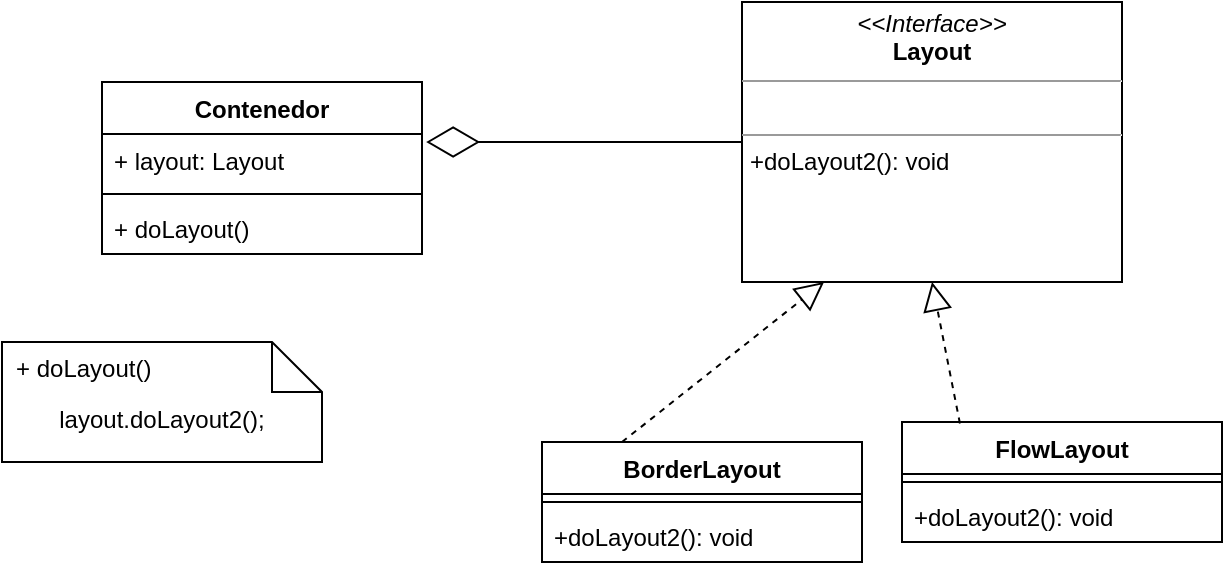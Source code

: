 <mxfile version="14.1.8" type="device"><diagram id="ve1Wa7sMDYgZSYD1QPWy" name="Página-1"><mxGraphModel dx="796" dy="504" grid="1" gridSize="10" guides="1" tooltips="1" connect="1" arrows="1" fold="1" page="1" pageScale="1" pageWidth="827" pageHeight="1169" math="0" shadow="0"><root><mxCell id="0"/><mxCell id="1" parent="0"/><mxCell id="sMiWSnn7vfi3FvLwpuXX-1" value="Contenedor&#10;" style="swimlane;fontStyle=1;align=center;verticalAlign=top;childLayout=stackLayout;horizontal=1;startSize=26;horizontalStack=0;resizeParent=1;resizeParentMax=0;resizeLast=0;collapsible=1;marginBottom=0;" vertex="1" parent="1"><mxGeometry x="140" y="160" width="160" height="86" as="geometry"/></mxCell><mxCell id="sMiWSnn7vfi3FvLwpuXX-2" value="+ layout: Layout" style="text;strokeColor=none;fillColor=none;align=left;verticalAlign=top;spacingLeft=4;spacingRight=4;overflow=hidden;rotatable=0;points=[[0,0.5],[1,0.5]];portConstraint=eastwest;" vertex="1" parent="sMiWSnn7vfi3FvLwpuXX-1"><mxGeometry y="26" width="160" height="26" as="geometry"/></mxCell><mxCell id="sMiWSnn7vfi3FvLwpuXX-3" value="" style="line;strokeWidth=1;fillColor=none;align=left;verticalAlign=middle;spacingTop=-1;spacingLeft=3;spacingRight=3;rotatable=0;labelPosition=right;points=[];portConstraint=eastwest;" vertex="1" parent="sMiWSnn7vfi3FvLwpuXX-1"><mxGeometry y="52" width="160" height="8" as="geometry"/></mxCell><mxCell id="sMiWSnn7vfi3FvLwpuXX-4" value="+ doLayout()" style="text;strokeColor=none;fillColor=none;align=left;verticalAlign=top;spacingLeft=4;spacingRight=4;overflow=hidden;rotatable=0;points=[[0,0.5],[1,0.5]];portConstraint=eastwest;" vertex="1" parent="sMiWSnn7vfi3FvLwpuXX-1"><mxGeometry y="60" width="160" height="26" as="geometry"/></mxCell><mxCell id="sMiWSnn7vfi3FvLwpuXX-5" value="&lt;p style=&quot;margin: 0px ; margin-top: 4px ; text-align: center&quot;&gt;&lt;i&gt;&amp;lt;&amp;lt;Interface&amp;gt;&amp;gt;&lt;/i&gt;&lt;br&gt;&lt;b&gt;Layout&lt;/b&gt;&lt;/p&gt;&lt;hr size=&quot;1&quot;&gt;&lt;p style=&quot;margin: 0px ; margin-left: 4px&quot;&gt;&lt;br&gt;&lt;/p&gt;&lt;hr size=&quot;1&quot;&gt;&lt;p style=&quot;margin: 0px ; margin-left: 4px&quot;&gt;+doLayout2(): void&lt;/p&gt;&lt;p style=&quot;margin: 0px ; margin-left: 4px&quot;&gt;&lt;br&gt;&lt;/p&gt;" style="verticalAlign=top;align=left;overflow=fill;fontSize=12;fontFamily=Helvetica;html=1;" vertex="1" parent="1"><mxGeometry x="460" y="120" width="190" height="140" as="geometry"/></mxCell><mxCell id="sMiWSnn7vfi3FvLwpuXX-6" value="BorderLayout&#10;" style="swimlane;fontStyle=1;align=center;verticalAlign=top;childLayout=stackLayout;horizontal=1;startSize=26;horizontalStack=0;resizeParent=1;resizeParentMax=0;resizeLast=0;collapsible=1;marginBottom=0;" vertex="1" parent="1"><mxGeometry x="360" y="340" width="160" height="60" as="geometry"/></mxCell><mxCell id="sMiWSnn7vfi3FvLwpuXX-8" value="" style="line;strokeWidth=1;fillColor=none;align=left;verticalAlign=middle;spacingTop=-1;spacingLeft=3;spacingRight=3;rotatable=0;labelPosition=right;points=[];portConstraint=eastwest;" vertex="1" parent="sMiWSnn7vfi3FvLwpuXX-6"><mxGeometry y="26" width="160" height="8" as="geometry"/></mxCell><mxCell id="sMiWSnn7vfi3FvLwpuXX-9" value="+doLayout2(): void&#10;" style="text;strokeColor=none;fillColor=none;align=left;verticalAlign=top;spacingLeft=4;spacingRight=4;overflow=hidden;rotatable=0;points=[[0,0.5],[1,0.5]];portConstraint=eastwest;" vertex="1" parent="sMiWSnn7vfi3FvLwpuXX-6"><mxGeometry y="34" width="160" height="26" as="geometry"/></mxCell><mxCell id="sMiWSnn7vfi3FvLwpuXX-10" value="" style="endArrow=block;dashed=1;endFill=0;endSize=12;html=1;exitX=0.25;exitY=0;exitDx=0;exitDy=0;entryX=0.216;entryY=1;entryDx=0;entryDy=0;entryPerimeter=0;" edge="1" parent="1" source="sMiWSnn7vfi3FvLwpuXX-6" target="sMiWSnn7vfi3FvLwpuXX-5"><mxGeometry width="160" relative="1" as="geometry"><mxPoint x="330" y="260" as="sourcePoint"/><mxPoint x="490" y="260" as="targetPoint"/></mxGeometry></mxCell><mxCell id="sMiWSnn7vfi3FvLwpuXX-11" value="FlowLayout&#10;" style="swimlane;fontStyle=1;align=center;verticalAlign=top;childLayout=stackLayout;horizontal=1;startSize=26;horizontalStack=0;resizeParent=1;resizeParentMax=0;resizeLast=0;collapsible=1;marginBottom=0;" vertex="1" parent="1"><mxGeometry x="540" y="330" width="160" height="60" as="geometry"/></mxCell><mxCell id="sMiWSnn7vfi3FvLwpuXX-13" value="" style="line;strokeWidth=1;fillColor=none;align=left;verticalAlign=middle;spacingTop=-1;spacingLeft=3;spacingRight=3;rotatable=0;labelPosition=right;points=[];portConstraint=eastwest;" vertex="1" parent="sMiWSnn7vfi3FvLwpuXX-11"><mxGeometry y="26" width="160" height="8" as="geometry"/></mxCell><mxCell id="sMiWSnn7vfi3FvLwpuXX-14" value="+doLayout2(): void&#10;" style="text;strokeColor=none;fillColor=none;align=left;verticalAlign=top;spacingLeft=4;spacingRight=4;overflow=hidden;rotatable=0;points=[[0,0.5],[1,0.5]];portConstraint=eastwest;" vertex="1" parent="sMiWSnn7vfi3FvLwpuXX-11"><mxGeometry y="34" width="160" height="26" as="geometry"/></mxCell><mxCell id="sMiWSnn7vfi3FvLwpuXX-15" value="" style="endArrow=block;dashed=1;endFill=0;endSize=12;html=1;exitX=0.181;exitY=0.012;exitDx=0;exitDy=0;exitPerimeter=0;entryX=0.5;entryY=1;entryDx=0;entryDy=0;" edge="1" parent="1" source="sMiWSnn7vfi3FvLwpuXX-11" target="sMiWSnn7vfi3FvLwpuXX-5"><mxGeometry width="160" relative="1" as="geometry"><mxPoint x="330" y="260" as="sourcePoint"/><mxPoint x="490" y="260" as="targetPoint"/></mxGeometry></mxCell><mxCell id="sMiWSnn7vfi3FvLwpuXX-16" value="" style="endArrow=diamondThin;endFill=0;endSize=24;html=1;entryX=1.013;entryY=0.154;entryDx=0;entryDy=0;entryPerimeter=0;exitX=0;exitY=0.5;exitDx=0;exitDy=0;" edge="1" parent="1" source="sMiWSnn7vfi3FvLwpuXX-5" target="sMiWSnn7vfi3FvLwpuXX-2"><mxGeometry width="160" relative="1" as="geometry"><mxPoint x="330" y="260" as="sourcePoint"/><mxPoint x="490" y="260" as="targetPoint"/></mxGeometry></mxCell><mxCell id="sMiWSnn7vfi3FvLwpuXX-17" value="layout.doLayout2();" style="shape=note2;boundedLbl=1;whiteSpace=wrap;html=1;size=25;verticalAlign=top;align=center;" vertex="1" parent="1"><mxGeometry x="90" y="290" width="160" height="60" as="geometry"/></mxCell><mxCell id="sMiWSnn7vfi3FvLwpuXX-18" value="+ doLayout()" style="resizeWidth=1;part=1;strokeColor=none;fillColor=none;align=left;spacingLeft=5;" vertex="1" parent="sMiWSnn7vfi3FvLwpuXX-17"><mxGeometry width="160" height="25" relative="1" as="geometry"/></mxCell></root></mxGraphModel></diagram></mxfile>